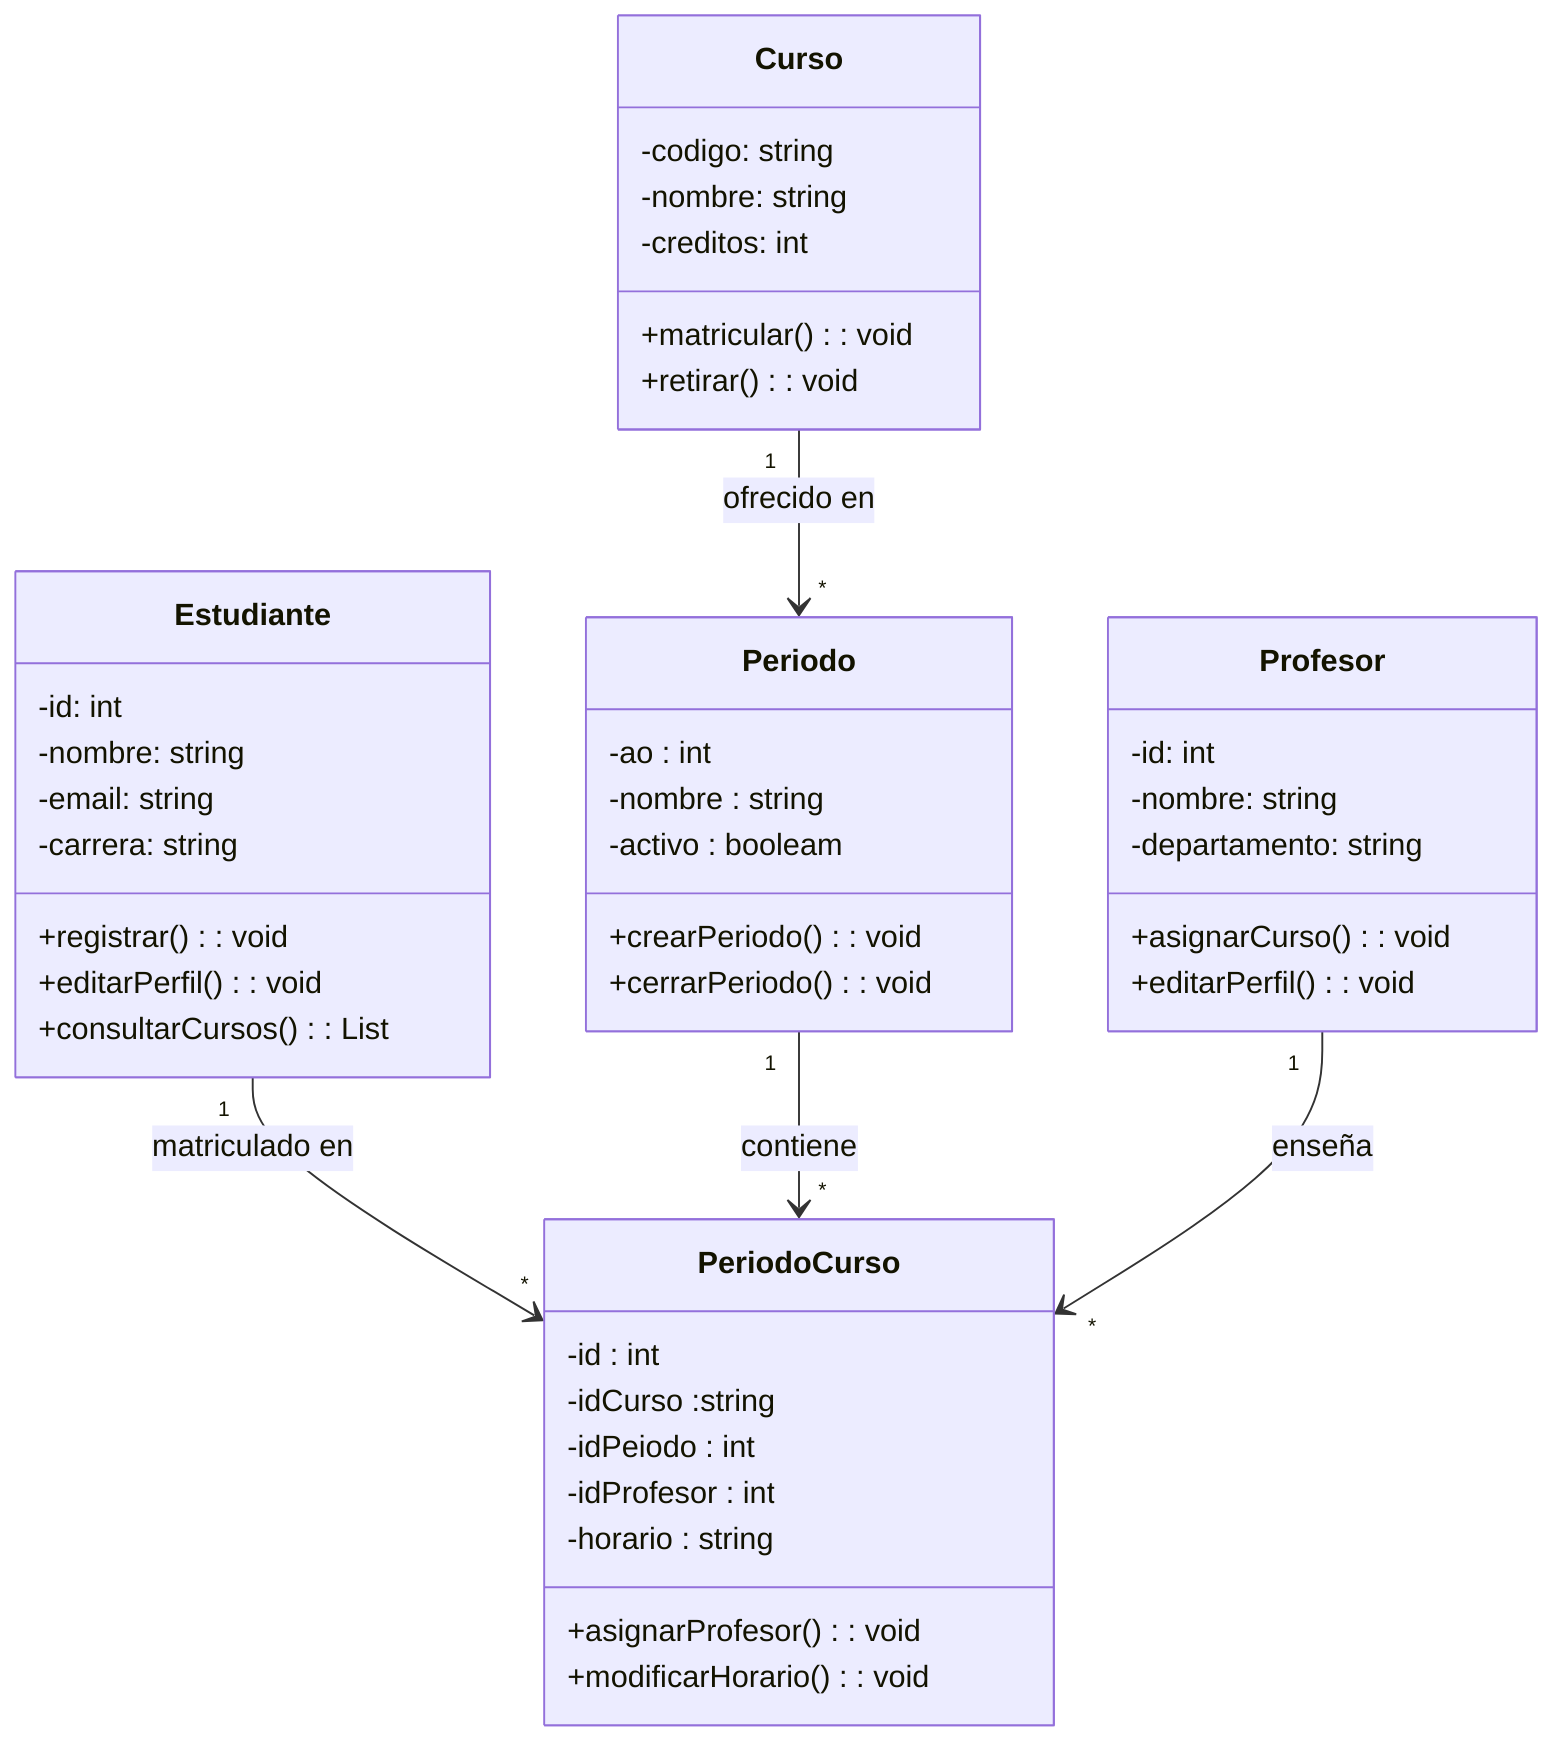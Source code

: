 classDiagram
    class Estudiante {
        -id: int
        -nombre: string
        -email: string
        -carrera: string
        +registrar(): void
        +editarPerfil(): void
        +consultarCursos(): List<Curso>
    }
 
    class Curso {
        -codigo: string
        -nombre: string
        -creditos: int
        +matricular(): void
        +retirar(): void
    }
 
class PeriodoCurso {
    -id : int
    -idCurso :string
    -idPeiodo : int
    -idProfesor : int
    -horario : string
    +asignarProfesor() : void
    +modificarHorario() : void

}

    class Profesor {
        -id: int
        -nombre: string
        -departamento: string
        +asignarCurso(): void
        +editarPerfil(): void
    }

class Periodo {
    -ao : int 
    -nombre : string
    -activo : booleam
    +crearPeriodo() : void
    +cerrarPeriodo() : void

}

    Estudiante "1" --> "*" PeriodoCurso : matriculado en 
    Curso "1" --> "*" Periodo : ofrecido en 
 Periodo "1" --> "*" PeriodoCurso : contiene
 Profesor "1" --> "*" PeriodoCurso : enseña